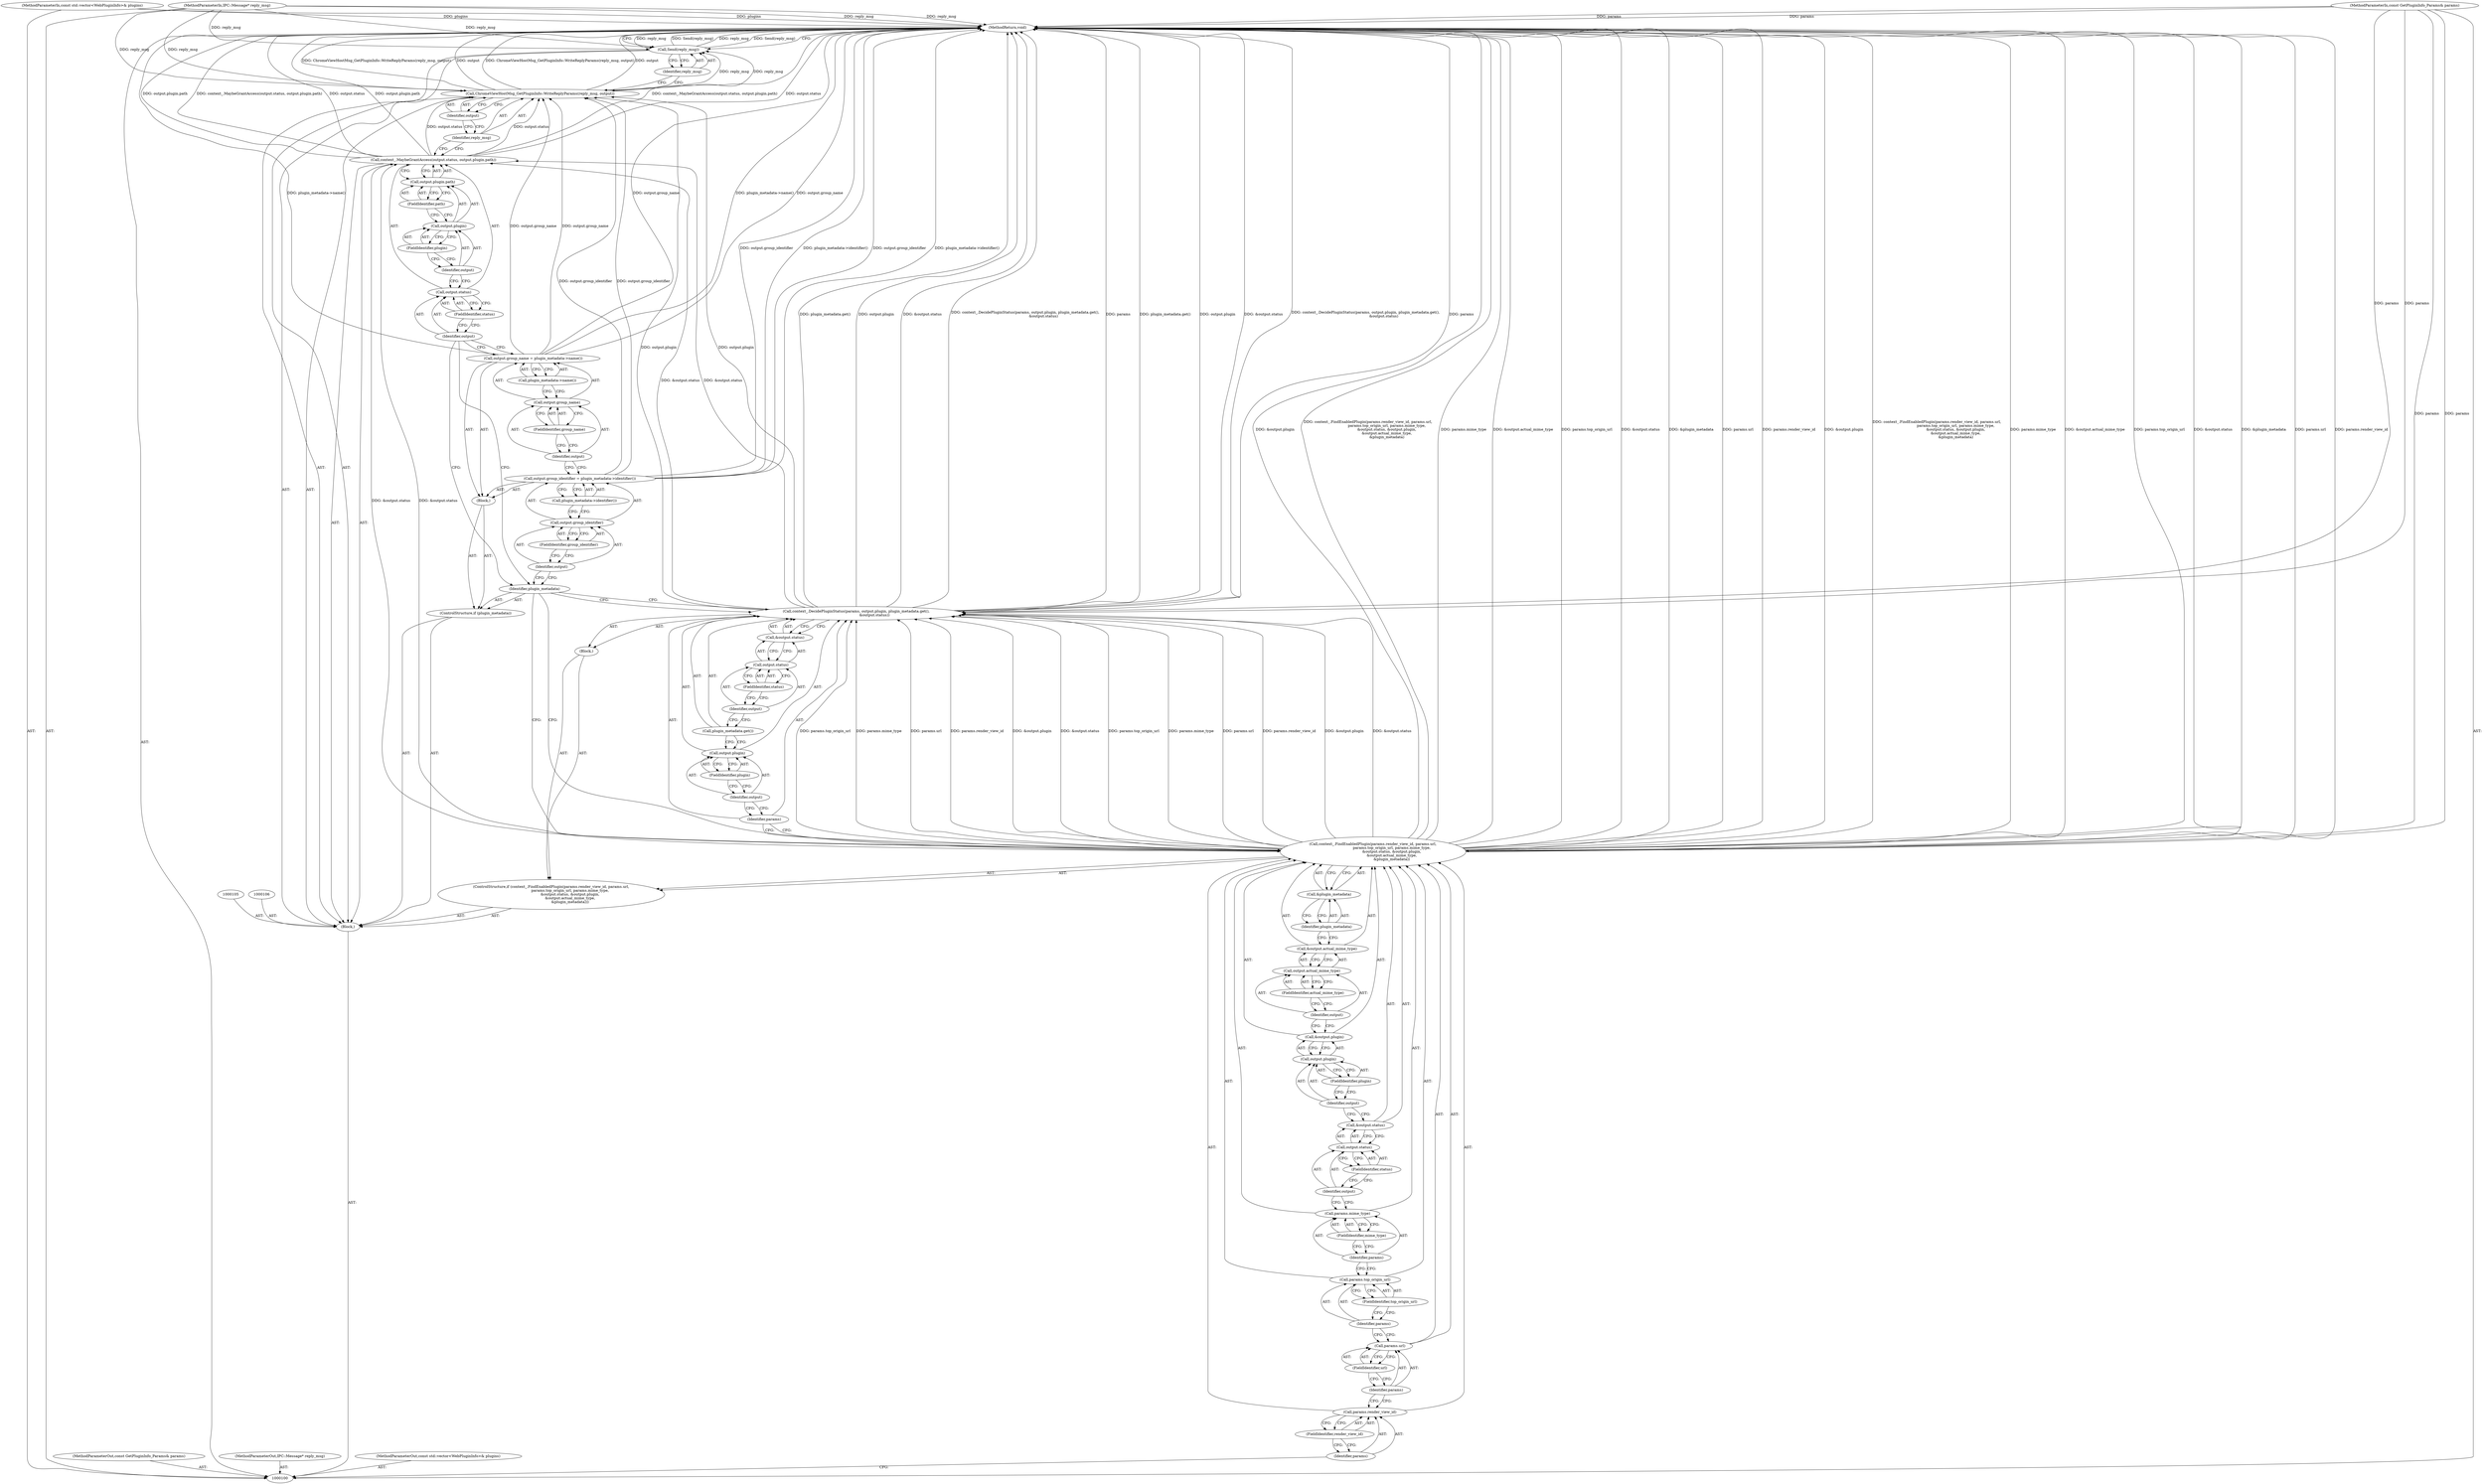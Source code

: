 digraph "0_Chrome_ac8bd041b81e46e4e4fcd5021aaa5499703952e6_2" {
"1000173" [label="(MethodReturn,void)"];
"1000129" [label="(Call,&output.actual_mime_type)"];
"1000130" [label="(Call,output.actual_mime_type)"];
"1000131" [label="(Identifier,output)"];
"1000132" [label="(FieldIdentifier,actual_mime_type)"];
"1000133" [label="(Call,&plugin_metadata)"];
"1000134" [label="(Identifier,plugin_metadata)"];
"1000135" [label="(Block,)"];
"1000137" [label="(Identifier,params)"];
"1000136" [label="(Call,context_.DecidePluginStatus(params, output.plugin, plugin_metadata.get(),\n                                &output.status))"];
"1000138" [label="(Call,output.plugin)"];
"1000139" [label="(Identifier,output)"];
"1000140" [label="(FieldIdentifier,plugin)"];
"1000141" [label="(Call,plugin_metadata.get())"];
"1000142" [label="(Call,&output.status)"];
"1000143" [label="(Call,output.status)"];
"1000144" [label="(Identifier,output)"];
"1000145" [label="(FieldIdentifier,status)"];
"1000146" [label="(ControlStructure,if (plugin_metadata))"];
"1000148" [label="(Block,)"];
"1000147" [label="(Identifier,plugin_metadata)"];
"1000152" [label="(FieldIdentifier,group_identifier)"];
"1000153" [label="(Call,plugin_metadata->identifier())"];
"1000149" [label="(Call,output.group_identifier = plugin_metadata->identifier())"];
"1000150" [label="(Call,output.group_identifier)"];
"1000151" [label="(Identifier,output)"];
"1000157" [label="(FieldIdentifier,group_name)"];
"1000158" [label="(Call,plugin_metadata->name())"];
"1000154" [label="(Call,output.group_name = plugin_metadata->name())"];
"1000155" [label="(Call,output.group_name)"];
"1000156" [label="(Identifier,output)"];
"1000101" [label="(MethodParameterIn,const GetPluginInfo_Params& params)"];
"1000236" [label="(MethodParameterOut,const GetPluginInfo_Params& params)"];
"1000159" [label="(Call,context_.MaybeGrantAccess(output.status, output.plugin.path))"];
"1000160" [label="(Call,output.status)"];
"1000161" [label="(Identifier,output)"];
"1000162" [label="(FieldIdentifier,status)"];
"1000163" [label="(Call,output.plugin.path)"];
"1000164" [label="(Call,output.plugin)"];
"1000165" [label="(Identifier,output)"];
"1000166" [label="(FieldIdentifier,plugin)"];
"1000167" [label="(FieldIdentifier,path)"];
"1000168" [label="(Call,ChromeViewHostMsg_GetPluginInfo::WriteReplyParams(reply_msg, output))"];
"1000169" [label="(Identifier,reply_msg)"];
"1000170" [label="(Identifier,output)"];
"1000171" [label="(Call,Send(reply_msg))"];
"1000172" [label="(Identifier,reply_msg)"];
"1000102" [label="(MethodParameterIn,IPC::Message* reply_msg)"];
"1000237" [label="(MethodParameterOut,IPC::Message* reply_msg)"];
"1000103" [label="(MethodParameterIn,const std::vector<WebPluginInfo>& plugins)"];
"1000238" [label="(MethodParameterOut,const std::vector<WebPluginInfo>& plugins)"];
"1000104" [label="(Block,)"];
"1000107" [label="(ControlStructure,if (context_.FindEnabledPlugin(params.render_view_id, params.url,\n                                 params.top_origin_url, params.mime_type,\n                                 &output.status, &output.plugin,\n                                 &output.actual_mime_type,\n                                 &plugin_metadata)))"];
"1000109" [label="(Call,params.render_view_id)"];
"1000110" [label="(Identifier,params)"];
"1000111" [label="(FieldIdentifier,render_view_id)"];
"1000112" [label="(Call,params.url)"];
"1000113" [label="(Identifier,params)"];
"1000108" [label="(Call,context_.FindEnabledPlugin(params.render_view_id, params.url,\n                                 params.top_origin_url, params.mime_type,\n                                 &output.status, &output.plugin,\n                                 &output.actual_mime_type,\n                                 &plugin_metadata))"];
"1000114" [label="(FieldIdentifier,url)"];
"1000115" [label="(Call,params.top_origin_url)"];
"1000116" [label="(Identifier,params)"];
"1000117" [label="(FieldIdentifier,top_origin_url)"];
"1000118" [label="(Call,params.mime_type)"];
"1000119" [label="(Identifier,params)"];
"1000120" [label="(FieldIdentifier,mime_type)"];
"1000121" [label="(Call,&output.status)"];
"1000122" [label="(Call,output.status)"];
"1000123" [label="(Identifier,output)"];
"1000124" [label="(FieldIdentifier,status)"];
"1000125" [label="(Call,&output.plugin)"];
"1000126" [label="(Call,output.plugin)"];
"1000127" [label="(Identifier,output)"];
"1000128" [label="(FieldIdentifier,plugin)"];
"1000173" -> "1000100"  [label="AST: "];
"1000173" -> "1000171"  [label="CFG: "];
"1000159" -> "1000173"  [label="DDG: context_.MaybeGrantAccess(output.status, output.plugin.path)"];
"1000159" -> "1000173"  [label="DDG: output.status"];
"1000159" -> "1000173"  [label="DDG: output.plugin.path"];
"1000168" -> "1000173"  [label="DDG: ChromeViewHostMsg_GetPluginInfo::WriteReplyParams(reply_msg, output)"];
"1000168" -> "1000173"  [label="DDG: output"];
"1000108" -> "1000173"  [label="DDG: &output.plugin"];
"1000108" -> "1000173"  [label="DDG: context_.FindEnabledPlugin(params.render_view_id, params.url,\n                                 params.top_origin_url, params.mime_type,\n                                 &output.status, &output.plugin,\n                                 &output.actual_mime_type,\n                                 &plugin_metadata)"];
"1000108" -> "1000173"  [label="DDG: params.mime_type"];
"1000108" -> "1000173"  [label="DDG: &output.actual_mime_type"];
"1000108" -> "1000173"  [label="DDG: params.top_origin_url"];
"1000108" -> "1000173"  [label="DDG: &output.status"];
"1000108" -> "1000173"  [label="DDG: &plugin_metadata"];
"1000108" -> "1000173"  [label="DDG: params.url"];
"1000108" -> "1000173"  [label="DDG: params.render_view_id"];
"1000136" -> "1000173"  [label="DDG: plugin_metadata.get()"];
"1000136" -> "1000173"  [label="DDG: output.plugin"];
"1000136" -> "1000173"  [label="DDG: &output.status"];
"1000136" -> "1000173"  [label="DDG: context_.DecidePluginStatus(params, output.plugin, plugin_metadata.get(),\n                                &output.status)"];
"1000136" -> "1000173"  [label="DDG: params"];
"1000149" -> "1000173"  [label="DDG: plugin_metadata->identifier()"];
"1000149" -> "1000173"  [label="DDG: output.group_identifier"];
"1000101" -> "1000173"  [label="DDG: params"];
"1000171" -> "1000173"  [label="DDG: reply_msg"];
"1000171" -> "1000173"  [label="DDG: Send(reply_msg)"];
"1000154" -> "1000173"  [label="DDG: output.group_name"];
"1000154" -> "1000173"  [label="DDG: plugin_metadata->name()"];
"1000103" -> "1000173"  [label="DDG: plugins"];
"1000102" -> "1000173"  [label="DDG: reply_msg"];
"1000129" -> "1000108"  [label="AST: "];
"1000129" -> "1000130"  [label="CFG: "];
"1000130" -> "1000129"  [label="AST: "];
"1000134" -> "1000129"  [label="CFG: "];
"1000130" -> "1000129"  [label="AST: "];
"1000130" -> "1000132"  [label="CFG: "];
"1000131" -> "1000130"  [label="AST: "];
"1000132" -> "1000130"  [label="AST: "];
"1000129" -> "1000130"  [label="CFG: "];
"1000131" -> "1000130"  [label="AST: "];
"1000131" -> "1000125"  [label="CFG: "];
"1000132" -> "1000131"  [label="CFG: "];
"1000132" -> "1000130"  [label="AST: "];
"1000132" -> "1000131"  [label="CFG: "];
"1000130" -> "1000132"  [label="CFG: "];
"1000133" -> "1000108"  [label="AST: "];
"1000133" -> "1000134"  [label="CFG: "];
"1000134" -> "1000133"  [label="AST: "];
"1000108" -> "1000133"  [label="CFG: "];
"1000134" -> "1000133"  [label="AST: "];
"1000134" -> "1000129"  [label="CFG: "];
"1000133" -> "1000134"  [label="CFG: "];
"1000135" -> "1000107"  [label="AST: "];
"1000136" -> "1000135"  [label="AST: "];
"1000137" -> "1000136"  [label="AST: "];
"1000137" -> "1000108"  [label="CFG: "];
"1000139" -> "1000137"  [label="CFG: "];
"1000136" -> "1000135"  [label="AST: "];
"1000136" -> "1000142"  [label="CFG: "];
"1000137" -> "1000136"  [label="AST: "];
"1000138" -> "1000136"  [label="AST: "];
"1000141" -> "1000136"  [label="AST: "];
"1000142" -> "1000136"  [label="AST: "];
"1000147" -> "1000136"  [label="CFG: "];
"1000136" -> "1000173"  [label="DDG: plugin_metadata.get()"];
"1000136" -> "1000173"  [label="DDG: output.plugin"];
"1000136" -> "1000173"  [label="DDG: &output.status"];
"1000136" -> "1000173"  [label="DDG: context_.DecidePluginStatus(params, output.plugin, plugin_metadata.get(),\n                                &output.status)"];
"1000136" -> "1000173"  [label="DDG: params"];
"1000108" -> "1000136"  [label="DDG: params.top_origin_url"];
"1000108" -> "1000136"  [label="DDG: params.mime_type"];
"1000108" -> "1000136"  [label="DDG: params.url"];
"1000108" -> "1000136"  [label="DDG: params.render_view_id"];
"1000108" -> "1000136"  [label="DDG: &output.plugin"];
"1000108" -> "1000136"  [label="DDG: &output.status"];
"1000101" -> "1000136"  [label="DDG: params"];
"1000136" -> "1000159"  [label="DDG: &output.status"];
"1000136" -> "1000168"  [label="DDG: output.plugin"];
"1000138" -> "1000136"  [label="AST: "];
"1000138" -> "1000140"  [label="CFG: "];
"1000139" -> "1000138"  [label="AST: "];
"1000140" -> "1000138"  [label="AST: "];
"1000141" -> "1000138"  [label="CFG: "];
"1000139" -> "1000138"  [label="AST: "];
"1000139" -> "1000137"  [label="CFG: "];
"1000140" -> "1000139"  [label="CFG: "];
"1000140" -> "1000138"  [label="AST: "];
"1000140" -> "1000139"  [label="CFG: "];
"1000138" -> "1000140"  [label="CFG: "];
"1000141" -> "1000136"  [label="AST: "];
"1000141" -> "1000138"  [label="CFG: "];
"1000144" -> "1000141"  [label="CFG: "];
"1000142" -> "1000136"  [label="AST: "];
"1000142" -> "1000143"  [label="CFG: "];
"1000143" -> "1000142"  [label="AST: "];
"1000136" -> "1000142"  [label="CFG: "];
"1000143" -> "1000142"  [label="AST: "];
"1000143" -> "1000145"  [label="CFG: "];
"1000144" -> "1000143"  [label="AST: "];
"1000145" -> "1000143"  [label="AST: "];
"1000142" -> "1000143"  [label="CFG: "];
"1000144" -> "1000143"  [label="AST: "];
"1000144" -> "1000141"  [label="CFG: "];
"1000145" -> "1000144"  [label="CFG: "];
"1000145" -> "1000143"  [label="AST: "];
"1000145" -> "1000144"  [label="CFG: "];
"1000143" -> "1000145"  [label="CFG: "];
"1000146" -> "1000104"  [label="AST: "];
"1000147" -> "1000146"  [label="AST: "];
"1000148" -> "1000146"  [label="AST: "];
"1000148" -> "1000146"  [label="AST: "];
"1000149" -> "1000148"  [label="AST: "];
"1000154" -> "1000148"  [label="AST: "];
"1000147" -> "1000146"  [label="AST: "];
"1000147" -> "1000136"  [label="CFG: "];
"1000147" -> "1000108"  [label="CFG: "];
"1000151" -> "1000147"  [label="CFG: "];
"1000161" -> "1000147"  [label="CFG: "];
"1000152" -> "1000150"  [label="AST: "];
"1000152" -> "1000151"  [label="CFG: "];
"1000150" -> "1000152"  [label="CFG: "];
"1000153" -> "1000149"  [label="AST: "];
"1000153" -> "1000150"  [label="CFG: "];
"1000149" -> "1000153"  [label="CFG: "];
"1000149" -> "1000148"  [label="AST: "];
"1000149" -> "1000153"  [label="CFG: "];
"1000150" -> "1000149"  [label="AST: "];
"1000153" -> "1000149"  [label="AST: "];
"1000156" -> "1000149"  [label="CFG: "];
"1000149" -> "1000173"  [label="DDG: plugin_metadata->identifier()"];
"1000149" -> "1000173"  [label="DDG: output.group_identifier"];
"1000149" -> "1000168"  [label="DDG: output.group_identifier"];
"1000150" -> "1000149"  [label="AST: "];
"1000150" -> "1000152"  [label="CFG: "];
"1000151" -> "1000150"  [label="AST: "];
"1000152" -> "1000150"  [label="AST: "];
"1000153" -> "1000150"  [label="CFG: "];
"1000151" -> "1000150"  [label="AST: "];
"1000151" -> "1000147"  [label="CFG: "];
"1000152" -> "1000151"  [label="CFG: "];
"1000157" -> "1000155"  [label="AST: "];
"1000157" -> "1000156"  [label="CFG: "];
"1000155" -> "1000157"  [label="CFG: "];
"1000158" -> "1000154"  [label="AST: "];
"1000158" -> "1000155"  [label="CFG: "];
"1000154" -> "1000158"  [label="CFG: "];
"1000154" -> "1000148"  [label="AST: "];
"1000154" -> "1000158"  [label="CFG: "];
"1000155" -> "1000154"  [label="AST: "];
"1000158" -> "1000154"  [label="AST: "];
"1000161" -> "1000154"  [label="CFG: "];
"1000154" -> "1000173"  [label="DDG: output.group_name"];
"1000154" -> "1000173"  [label="DDG: plugin_metadata->name()"];
"1000154" -> "1000168"  [label="DDG: output.group_name"];
"1000155" -> "1000154"  [label="AST: "];
"1000155" -> "1000157"  [label="CFG: "];
"1000156" -> "1000155"  [label="AST: "];
"1000157" -> "1000155"  [label="AST: "];
"1000158" -> "1000155"  [label="CFG: "];
"1000156" -> "1000155"  [label="AST: "];
"1000156" -> "1000149"  [label="CFG: "];
"1000157" -> "1000156"  [label="CFG: "];
"1000101" -> "1000100"  [label="AST: "];
"1000101" -> "1000173"  [label="DDG: params"];
"1000101" -> "1000108"  [label="DDG: params"];
"1000101" -> "1000136"  [label="DDG: params"];
"1000236" -> "1000100"  [label="AST: "];
"1000159" -> "1000104"  [label="AST: "];
"1000159" -> "1000163"  [label="CFG: "];
"1000160" -> "1000159"  [label="AST: "];
"1000163" -> "1000159"  [label="AST: "];
"1000169" -> "1000159"  [label="CFG: "];
"1000159" -> "1000173"  [label="DDG: context_.MaybeGrantAccess(output.status, output.plugin.path)"];
"1000159" -> "1000173"  [label="DDG: output.status"];
"1000159" -> "1000173"  [label="DDG: output.plugin.path"];
"1000136" -> "1000159"  [label="DDG: &output.status"];
"1000108" -> "1000159"  [label="DDG: &output.status"];
"1000159" -> "1000168"  [label="DDG: output.status"];
"1000160" -> "1000159"  [label="AST: "];
"1000160" -> "1000162"  [label="CFG: "];
"1000161" -> "1000160"  [label="AST: "];
"1000162" -> "1000160"  [label="AST: "];
"1000165" -> "1000160"  [label="CFG: "];
"1000161" -> "1000160"  [label="AST: "];
"1000161" -> "1000154"  [label="CFG: "];
"1000161" -> "1000147"  [label="CFG: "];
"1000162" -> "1000161"  [label="CFG: "];
"1000162" -> "1000160"  [label="AST: "];
"1000162" -> "1000161"  [label="CFG: "];
"1000160" -> "1000162"  [label="CFG: "];
"1000163" -> "1000159"  [label="AST: "];
"1000163" -> "1000167"  [label="CFG: "];
"1000164" -> "1000163"  [label="AST: "];
"1000167" -> "1000163"  [label="AST: "];
"1000159" -> "1000163"  [label="CFG: "];
"1000164" -> "1000163"  [label="AST: "];
"1000164" -> "1000166"  [label="CFG: "];
"1000165" -> "1000164"  [label="AST: "];
"1000166" -> "1000164"  [label="AST: "];
"1000167" -> "1000164"  [label="CFG: "];
"1000165" -> "1000164"  [label="AST: "];
"1000165" -> "1000160"  [label="CFG: "];
"1000166" -> "1000165"  [label="CFG: "];
"1000166" -> "1000164"  [label="AST: "];
"1000166" -> "1000165"  [label="CFG: "];
"1000164" -> "1000166"  [label="CFG: "];
"1000167" -> "1000163"  [label="AST: "];
"1000167" -> "1000164"  [label="CFG: "];
"1000163" -> "1000167"  [label="CFG: "];
"1000168" -> "1000104"  [label="AST: "];
"1000168" -> "1000170"  [label="CFG: "];
"1000169" -> "1000168"  [label="AST: "];
"1000170" -> "1000168"  [label="AST: "];
"1000172" -> "1000168"  [label="CFG: "];
"1000168" -> "1000173"  [label="DDG: ChromeViewHostMsg_GetPluginInfo::WriteReplyParams(reply_msg, output)"];
"1000168" -> "1000173"  [label="DDG: output"];
"1000102" -> "1000168"  [label="DDG: reply_msg"];
"1000159" -> "1000168"  [label="DDG: output.status"];
"1000154" -> "1000168"  [label="DDG: output.group_name"];
"1000149" -> "1000168"  [label="DDG: output.group_identifier"];
"1000136" -> "1000168"  [label="DDG: output.plugin"];
"1000168" -> "1000171"  [label="DDG: reply_msg"];
"1000169" -> "1000168"  [label="AST: "];
"1000169" -> "1000159"  [label="CFG: "];
"1000170" -> "1000169"  [label="CFG: "];
"1000170" -> "1000168"  [label="AST: "];
"1000170" -> "1000169"  [label="CFG: "];
"1000168" -> "1000170"  [label="CFG: "];
"1000171" -> "1000104"  [label="AST: "];
"1000171" -> "1000172"  [label="CFG: "];
"1000172" -> "1000171"  [label="AST: "];
"1000173" -> "1000171"  [label="CFG: "];
"1000171" -> "1000173"  [label="DDG: reply_msg"];
"1000171" -> "1000173"  [label="DDG: Send(reply_msg)"];
"1000168" -> "1000171"  [label="DDG: reply_msg"];
"1000102" -> "1000171"  [label="DDG: reply_msg"];
"1000172" -> "1000171"  [label="AST: "];
"1000172" -> "1000168"  [label="CFG: "];
"1000171" -> "1000172"  [label="CFG: "];
"1000102" -> "1000100"  [label="AST: "];
"1000102" -> "1000173"  [label="DDG: reply_msg"];
"1000102" -> "1000168"  [label="DDG: reply_msg"];
"1000102" -> "1000171"  [label="DDG: reply_msg"];
"1000237" -> "1000100"  [label="AST: "];
"1000103" -> "1000100"  [label="AST: "];
"1000103" -> "1000173"  [label="DDG: plugins"];
"1000238" -> "1000100"  [label="AST: "];
"1000104" -> "1000100"  [label="AST: "];
"1000105" -> "1000104"  [label="AST: "];
"1000106" -> "1000104"  [label="AST: "];
"1000107" -> "1000104"  [label="AST: "];
"1000146" -> "1000104"  [label="AST: "];
"1000159" -> "1000104"  [label="AST: "];
"1000168" -> "1000104"  [label="AST: "];
"1000171" -> "1000104"  [label="AST: "];
"1000107" -> "1000104"  [label="AST: "];
"1000108" -> "1000107"  [label="AST: "];
"1000135" -> "1000107"  [label="AST: "];
"1000109" -> "1000108"  [label="AST: "];
"1000109" -> "1000111"  [label="CFG: "];
"1000110" -> "1000109"  [label="AST: "];
"1000111" -> "1000109"  [label="AST: "];
"1000113" -> "1000109"  [label="CFG: "];
"1000110" -> "1000109"  [label="AST: "];
"1000110" -> "1000100"  [label="CFG: "];
"1000111" -> "1000110"  [label="CFG: "];
"1000111" -> "1000109"  [label="AST: "];
"1000111" -> "1000110"  [label="CFG: "];
"1000109" -> "1000111"  [label="CFG: "];
"1000112" -> "1000108"  [label="AST: "];
"1000112" -> "1000114"  [label="CFG: "];
"1000113" -> "1000112"  [label="AST: "];
"1000114" -> "1000112"  [label="AST: "];
"1000116" -> "1000112"  [label="CFG: "];
"1000113" -> "1000112"  [label="AST: "];
"1000113" -> "1000109"  [label="CFG: "];
"1000114" -> "1000113"  [label="CFG: "];
"1000108" -> "1000107"  [label="AST: "];
"1000108" -> "1000133"  [label="CFG: "];
"1000109" -> "1000108"  [label="AST: "];
"1000112" -> "1000108"  [label="AST: "];
"1000115" -> "1000108"  [label="AST: "];
"1000118" -> "1000108"  [label="AST: "];
"1000121" -> "1000108"  [label="AST: "];
"1000125" -> "1000108"  [label="AST: "];
"1000129" -> "1000108"  [label="AST: "];
"1000133" -> "1000108"  [label="AST: "];
"1000137" -> "1000108"  [label="CFG: "];
"1000147" -> "1000108"  [label="CFG: "];
"1000108" -> "1000173"  [label="DDG: &output.plugin"];
"1000108" -> "1000173"  [label="DDG: context_.FindEnabledPlugin(params.render_view_id, params.url,\n                                 params.top_origin_url, params.mime_type,\n                                 &output.status, &output.plugin,\n                                 &output.actual_mime_type,\n                                 &plugin_metadata)"];
"1000108" -> "1000173"  [label="DDG: params.mime_type"];
"1000108" -> "1000173"  [label="DDG: &output.actual_mime_type"];
"1000108" -> "1000173"  [label="DDG: params.top_origin_url"];
"1000108" -> "1000173"  [label="DDG: &output.status"];
"1000108" -> "1000173"  [label="DDG: &plugin_metadata"];
"1000108" -> "1000173"  [label="DDG: params.url"];
"1000108" -> "1000173"  [label="DDG: params.render_view_id"];
"1000101" -> "1000108"  [label="DDG: params"];
"1000108" -> "1000136"  [label="DDG: params.top_origin_url"];
"1000108" -> "1000136"  [label="DDG: params.mime_type"];
"1000108" -> "1000136"  [label="DDG: params.url"];
"1000108" -> "1000136"  [label="DDG: params.render_view_id"];
"1000108" -> "1000136"  [label="DDG: &output.plugin"];
"1000108" -> "1000136"  [label="DDG: &output.status"];
"1000108" -> "1000159"  [label="DDG: &output.status"];
"1000114" -> "1000112"  [label="AST: "];
"1000114" -> "1000113"  [label="CFG: "];
"1000112" -> "1000114"  [label="CFG: "];
"1000115" -> "1000108"  [label="AST: "];
"1000115" -> "1000117"  [label="CFG: "];
"1000116" -> "1000115"  [label="AST: "];
"1000117" -> "1000115"  [label="AST: "];
"1000119" -> "1000115"  [label="CFG: "];
"1000116" -> "1000115"  [label="AST: "];
"1000116" -> "1000112"  [label="CFG: "];
"1000117" -> "1000116"  [label="CFG: "];
"1000117" -> "1000115"  [label="AST: "];
"1000117" -> "1000116"  [label="CFG: "];
"1000115" -> "1000117"  [label="CFG: "];
"1000118" -> "1000108"  [label="AST: "];
"1000118" -> "1000120"  [label="CFG: "];
"1000119" -> "1000118"  [label="AST: "];
"1000120" -> "1000118"  [label="AST: "];
"1000123" -> "1000118"  [label="CFG: "];
"1000119" -> "1000118"  [label="AST: "];
"1000119" -> "1000115"  [label="CFG: "];
"1000120" -> "1000119"  [label="CFG: "];
"1000120" -> "1000118"  [label="AST: "];
"1000120" -> "1000119"  [label="CFG: "];
"1000118" -> "1000120"  [label="CFG: "];
"1000121" -> "1000108"  [label="AST: "];
"1000121" -> "1000122"  [label="CFG: "];
"1000122" -> "1000121"  [label="AST: "];
"1000127" -> "1000121"  [label="CFG: "];
"1000122" -> "1000121"  [label="AST: "];
"1000122" -> "1000124"  [label="CFG: "];
"1000123" -> "1000122"  [label="AST: "];
"1000124" -> "1000122"  [label="AST: "];
"1000121" -> "1000122"  [label="CFG: "];
"1000123" -> "1000122"  [label="AST: "];
"1000123" -> "1000118"  [label="CFG: "];
"1000124" -> "1000123"  [label="CFG: "];
"1000124" -> "1000122"  [label="AST: "];
"1000124" -> "1000123"  [label="CFG: "];
"1000122" -> "1000124"  [label="CFG: "];
"1000125" -> "1000108"  [label="AST: "];
"1000125" -> "1000126"  [label="CFG: "];
"1000126" -> "1000125"  [label="AST: "];
"1000131" -> "1000125"  [label="CFG: "];
"1000126" -> "1000125"  [label="AST: "];
"1000126" -> "1000128"  [label="CFG: "];
"1000127" -> "1000126"  [label="AST: "];
"1000128" -> "1000126"  [label="AST: "];
"1000125" -> "1000126"  [label="CFG: "];
"1000127" -> "1000126"  [label="AST: "];
"1000127" -> "1000121"  [label="CFG: "];
"1000128" -> "1000127"  [label="CFG: "];
"1000128" -> "1000126"  [label="AST: "];
"1000128" -> "1000127"  [label="CFG: "];
"1000126" -> "1000128"  [label="CFG: "];
}
